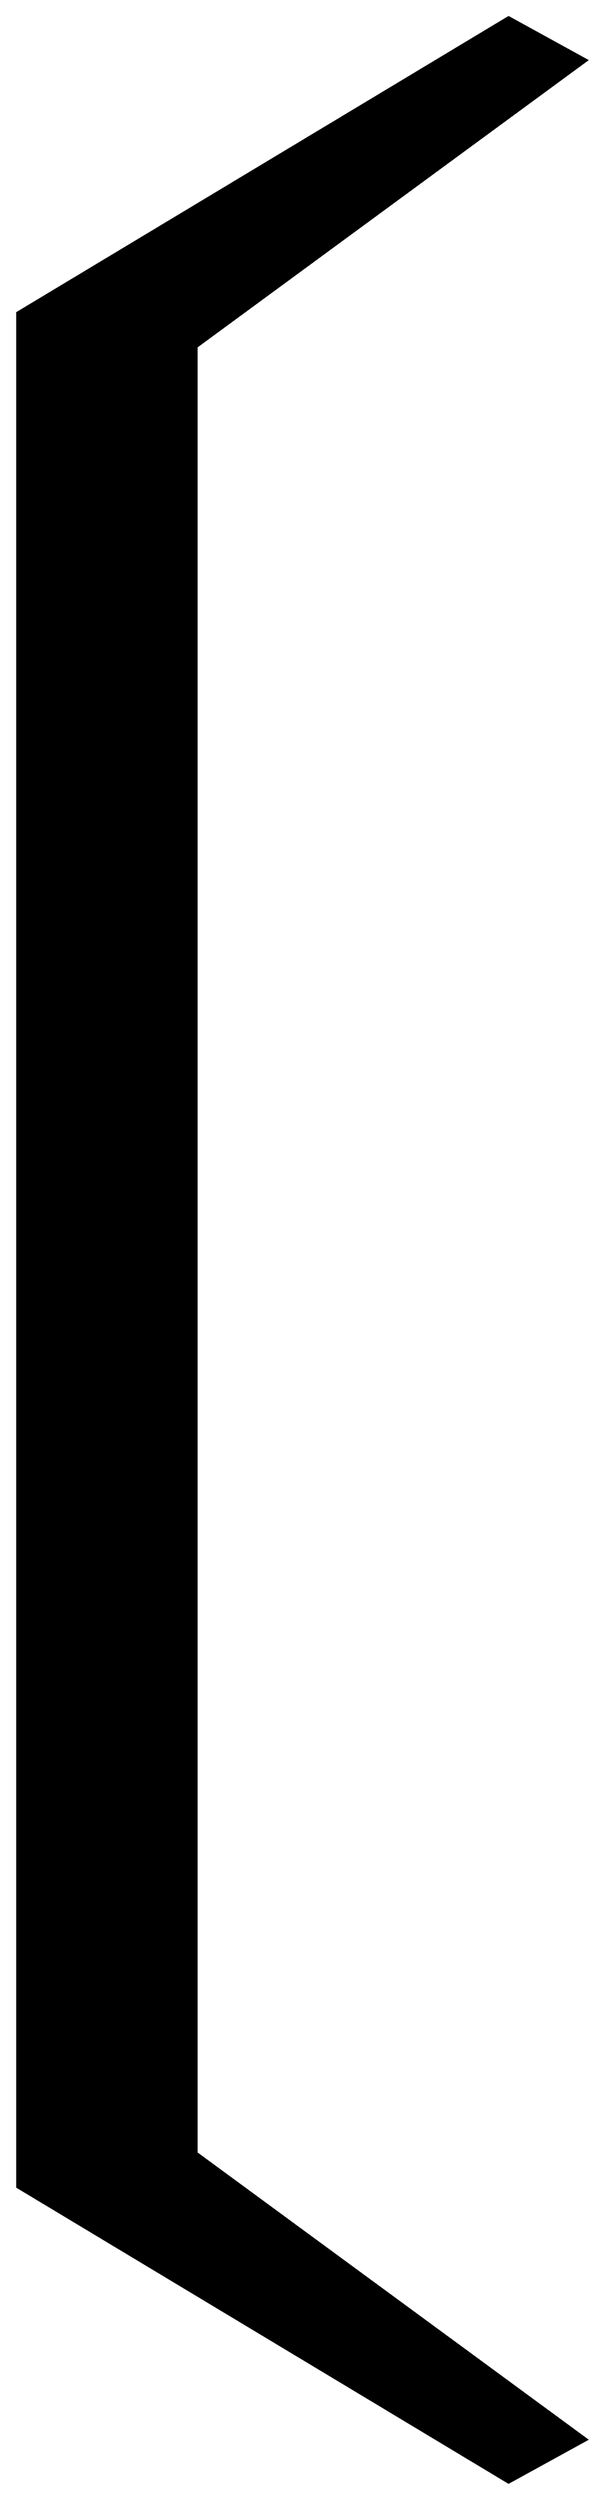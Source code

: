 


\begin{tikzpicture}[y=0.80pt, x=0.80pt, yscale=-1.0, xscale=1.0, inner sep=0pt, outer sep=0pt]
\begin{scope}[shift={(100.0,1706.0)},nonzero rule]
  \path[draw=.,fill=.,line width=1.600pt] (545.0,336.0) --
    (485.0,369.0) -- (106.0,141.0) -- (106.0,-1305.0) --
    (485.0,-1533.0) -- (545.0,-1500.0) -- (244.0,-1279.0) --
    (244.0,115.0) -- (545.0,336.0) -- cycle;
\end{scope}

\end{tikzpicture}

